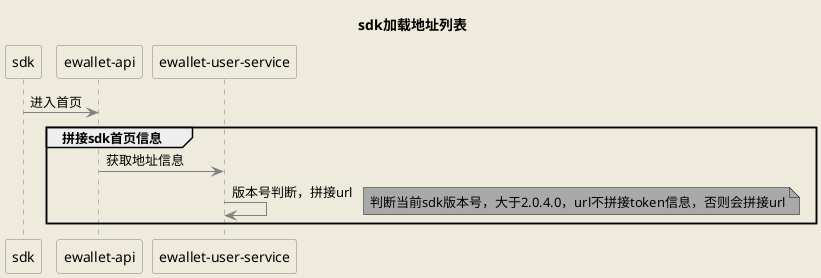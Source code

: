 @startuml
skinparam backgroundColor #EEEBDC
skinparam sequence {
	ArrowColor gray
	ParticipantBorderColor gray
	ParticipantBackgroundColor gray
	ActorBackgroundColor gray
	ActorFontColor gray
	LifeLineBorderColor gray
    LifeLineBackgroundColor gray
}

title sdk加载地址列表
participant sdk #EEEBDC
participant "ewallet-api" #EEEBDC
participant "ewallet-user-service" #EEEBDC



sdk->"ewallet-api":进入首页
group 拼接sdk首页信息

"ewallet-api"->"ewallet-user-service":获取地址信息
"ewallet-user-service"->"ewallet-user-service": 版本号判断，拼接url
note right #DarkGrey
判断当前sdk版本号，大于2.0.4.0，url不拼接token信息，否则会拼接url
end note
end


@enduml